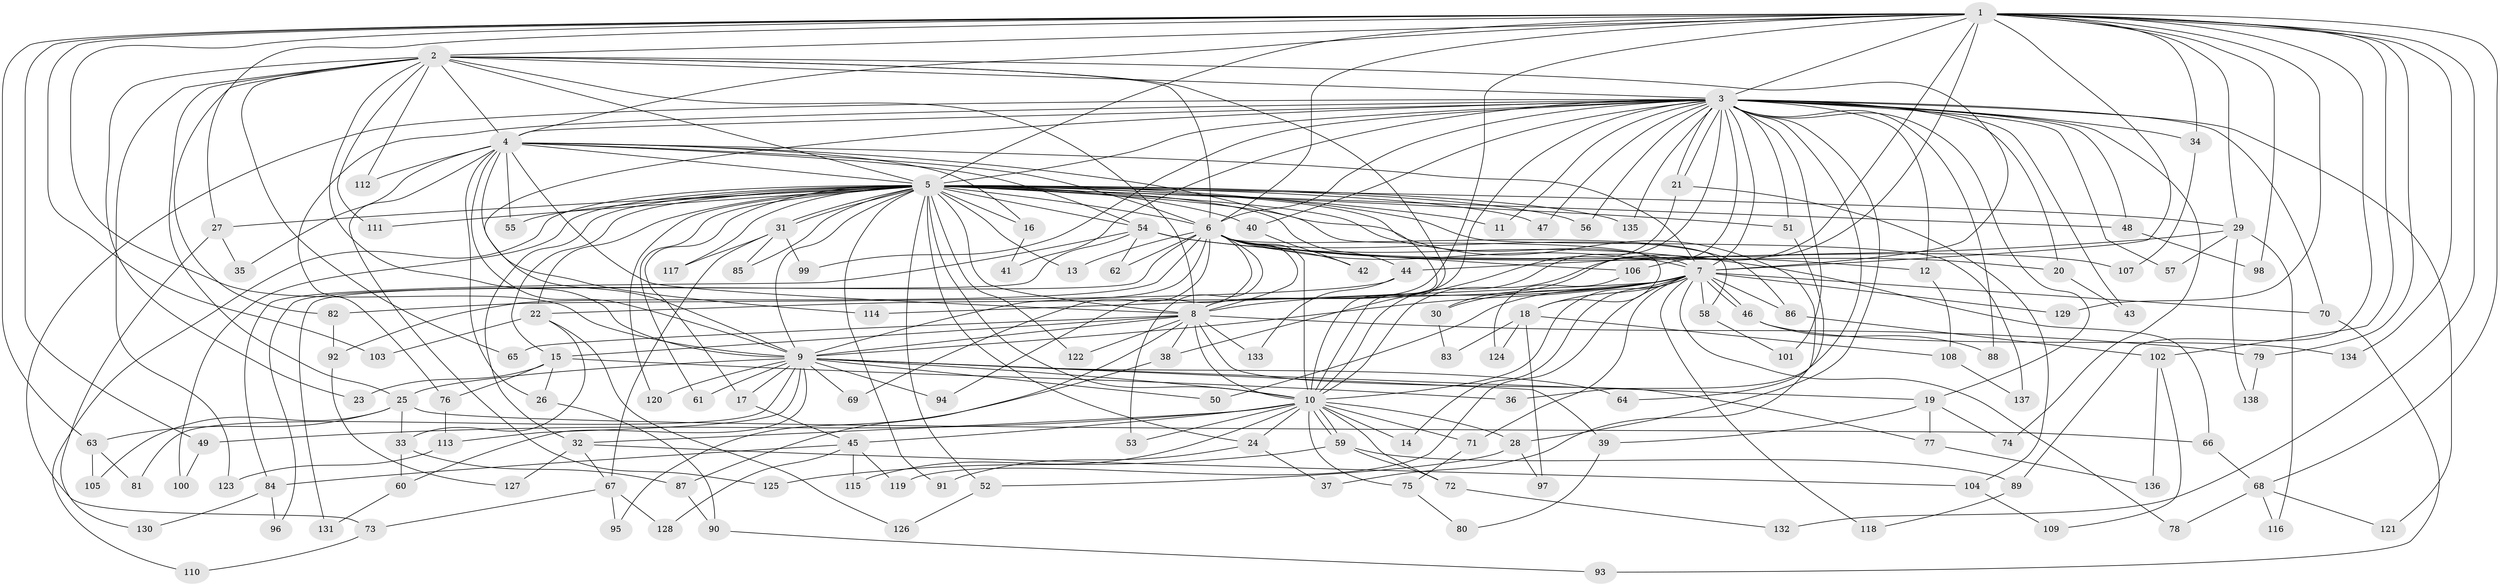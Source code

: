 // Generated by graph-tools (version 1.1) at 2025/49/03/09/25 03:49:32]
// undirected, 138 vertices, 301 edges
graph export_dot {
graph [start="1"]
  node [color=gray90,style=filled];
  1;
  2;
  3;
  4;
  5;
  6;
  7;
  8;
  9;
  10;
  11;
  12;
  13;
  14;
  15;
  16;
  17;
  18;
  19;
  20;
  21;
  22;
  23;
  24;
  25;
  26;
  27;
  28;
  29;
  30;
  31;
  32;
  33;
  34;
  35;
  36;
  37;
  38;
  39;
  40;
  41;
  42;
  43;
  44;
  45;
  46;
  47;
  48;
  49;
  50;
  51;
  52;
  53;
  54;
  55;
  56;
  57;
  58;
  59;
  60;
  61;
  62;
  63;
  64;
  65;
  66;
  67;
  68;
  69;
  70;
  71;
  72;
  73;
  74;
  75;
  76;
  77;
  78;
  79;
  80;
  81;
  82;
  83;
  84;
  85;
  86;
  87;
  88;
  89;
  90;
  91;
  92;
  93;
  94;
  95;
  96;
  97;
  98;
  99;
  100;
  101;
  102;
  103;
  104;
  105;
  106;
  107;
  108;
  109;
  110;
  111;
  112;
  113;
  114;
  115;
  116;
  117;
  118;
  119;
  120;
  121;
  122;
  123;
  124;
  125;
  126;
  127;
  128;
  129;
  130;
  131;
  132;
  133;
  134;
  135;
  136;
  137;
  138;
  1 -- 2;
  1 -- 3;
  1 -- 4;
  1 -- 5;
  1 -- 6;
  1 -- 7;
  1 -- 8;
  1 -- 9;
  1 -- 10;
  1 -- 27;
  1 -- 29;
  1 -- 34;
  1 -- 49;
  1 -- 63;
  1 -- 68;
  1 -- 79;
  1 -- 89;
  1 -- 98;
  1 -- 102;
  1 -- 103;
  1 -- 106;
  1 -- 129;
  1 -- 132;
  1 -- 134;
  2 -- 3;
  2 -- 4;
  2 -- 5;
  2 -- 6;
  2 -- 7;
  2 -- 8;
  2 -- 9;
  2 -- 10;
  2 -- 23;
  2 -- 25;
  2 -- 65;
  2 -- 82;
  2 -- 111;
  2 -- 112;
  2 -- 123;
  3 -- 4;
  3 -- 5;
  3 -- 6;
  3 -- 7;
  3 -- 8;
  3 -- 9;
  3 -- 10;
  3 -- 11;
  3 -- 12;
  3 -- 19;
  3 -- 20;
  3 -- 21;
  3 -- 21;
  3 -- 28;
  3 -- 30;
  3 -- 34;
  3 -- 36;
  3 -- 40;
  3 -- 41;
  3 -- 43;
  3 -- 47;
  3 -- 48;
  3 -- 51;
  3 -- 56;
  3 -- 57;
  3 -- 70;
  3 -- 73;
  3 -- 74;
  3 -- 76;
  3 -- 88;
  3 -- 99;
  3 -- 101;
  3 -- 121;
  3 -- 135;
  4 -- 5;
  4 -- 6;
  4 -- 7;
  4 -- 8;
  4 -- 9;
  4 -- 10;
  4 -- 16;
  4 -- 26;
  4 -- 35;
  4 -- 54;
  4 -- 55;
  4 -- 112;
  4 -- 114;
  4 -- 125;
  5 -- 6;
  5 -- 7;
  5 -- 8;
  5 -- 9;
  5 -- 10;
  5 -- 11;
  5 -- 13;
  5 -- 15;
  5 -- 16;
  5 -- 17;
  5 -- 18;
  5 -- 22;
  5 -- 24;
  5 -- 27;
  5 -- 29;
  5 -- 31;
  5 -- 31;
  5 -- 32;
  5 -- 37;
  5 -- 40;
  5 -- 44;
  5 -- 47;
  5 -- 48;
  5 -- 51;
  5 -- 52;
  5 -- 54;
  5 -- 55;
  5 -- 56;
  5 -- 61;
  5 -- 85;
  5 -- 91;
  5 -- 100;
  5 -- 110;
  5 -- 111;
  5 -- 117;
  5 -- 120;
  5 -- 122;
  5 -- 135;
  5 -- 137;
  6 -- 7;
  6 -- 8;
  6 -- 9;
  6 -- 10;
  6 -- 12;
  6 -- 13;
  6 -- 20;
  6 -- 42;
  6 -- 53;
  6 -- 58;
  6 -- 62;
  6 -- 69;
  6 -- 86;
  6 -- 92;
  6 -- 94;
  6 -- 107;
  6 -- 131;
  7 -- 8;
  7 -- 9;
  7 -- 10;
  7 -- 14;
  7 -- 18;
  7 -- 22;
  7 -- 30;
  7 -- 46;
  7 -- 46;
  7 -- 50;
  7 -- 58;
  7 -- 70;
  7 -- 71;
  7 -- 78;
  7 -- 86;
  7 -- 114;
  7 -- 118;
  7 -- 119;
  7 -- 129;
  8 -- 9;
  8 -- 10;
  8 -- 15;
  8 -- 38;
  8 -- 65;
  8 -- 77;
  8 -- 79;
  8 -- 87;
  8 -- 122;
  8 -- 133;
  9 -- 10;
  9 -- 17;
  9 -- 19;
  9 -- 25;
  9 -- 39;
  9 -- 50;
  9 -- 60;
  9 -- 61;
  9 -- 64;
  9 -- 69;
  9 -- 81;
  9 -- 94;
  9 -- 113;
  9 -- 120;
  10 -- 14;
  10 -- 24;
  10 -- 28;
  10 -- 32;
  10 -- 45;
  10 -- 49;
  10 -- 53;
  10 -- 59;
  10 -- 59;
  10 -- 71;
  10 -- 72;
  10 -- 75;
  10 -- 115;
  12 -- 108;
  15 -- 23;
  15 -- 26;
  15 -- 36;
  15 -- 76;
  16 -- 41;
  17 -- 45;
  18 -- 83;
  18 -- 97;
  18 -- 108;
  18 -- 124;
  19 -- 39;
  19 -- 74;
  19 -- 77;
  20 -- 43;
  21 -- 38;
  21 -- 104;
  22 -- 33;
  22 -- 103;
  22 -- 126;
  24 -- 37;
  24 -- 91;
  25 -- 33;
  25 -- 63;
  25 -- 66;
  25 -- 105;
  26 -- 90;
  27 -- 35;
  27 -- 130;
  28 -- 52;
  28 -- 97;
  29 -- 44;
  29 -- 57;
  29 -- 116;
  29 -- 138;
  30 -- 83;
  31 -- 67;
  31 -- 85;
  31 -- 99;
  31 -- 117;
  32 -- 67;
  32 -- 104;
  32 -- 127;
  33 -- 60;
  33 -- 87;
  34 -- 107;
  38 -- 95;
  39 -- 80;
  40 -- 42;
  44 -- 82;
  44 -- 133;
  45 -- 84;
  45 -- 115;
  45 -- 119;
  45 -- 128;
  46 -- 88;
  46 -- 134;
  48 -- 98;
  49 -- 100;
  51 -- 64;
  52 -- 126;
  54 -- 62;
  54 -- 66;
  54 -- 84;
  54 -- 96;
  54 -- 106;
  58 -- 101;
  59 -- 72;
  59 -- 89;
  59 -- 125;
  60 -- 131;
  63 -- 81;
  63 -- 105;
  66 -- 68;
  67 -- 73;
  67 -- 95;
  67 -- 128;
  68 -- 78;
  68 -- 116;
  68 -- 121;
  70 -- 93;
  71 -- 75;
  72 -- 132;
  73 -- 110;
  75 -- 80;
  76 -- 113;
  77 -- 136;
  79 -- 138;
  82 -- 92;
  84 -- 96;
  84 -- 130;
  86 -- 102;
  87 -- 90;
  89 -- 118;
  90 -- 93;
  92 -- 127;
  102 -- 109;
  102 -- 136;
  104 -- 109;
  106 -- 124;
  108 -- 137;
  113 -- 123;
}
